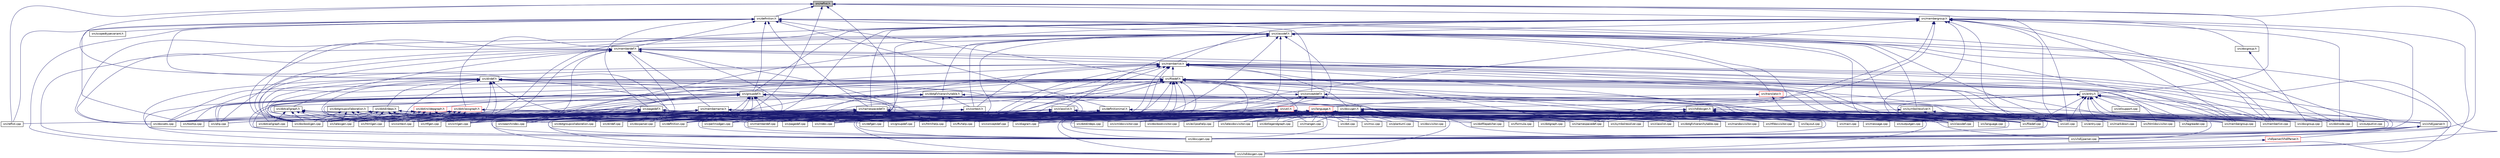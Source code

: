 digraph "src/reflist.h"
{
 // INTERACTIVE_SVG=YES
 // LATEX_PDF_SIZE
  edge [fontname="Helvetica",fontsize="10",labelfontname="Helvetica",labelfontsize="10"];
  node [fontname="Helvetica",fontsize="10",shape=record];
  Node1 [label="src/reflist.h",height=0.2,width=0.4,color="black", fillcolor="grey75", style="filled", fontcolor="black",tooltip=" "];
  Node1 -> Node2 [dir="back",color="midnightblue",fontsize="10",style="solid",fontname="Helvetica"];
  Node2 [label="src/definition.h",height=0.2,width=0.4,color="black", fillcolor="white", style="filled",URL="$df/da1/definition_8h.html",tooltip=" "];
  Node2 -> Node3 [dir="back",color="midnightblue",fontsize="10",style="solid",fontname="Helvetica"];
  Node3 [label="src/classdef.h",height=0.2,width=0.4,color="black", fillcolor="white", style="filled",URL="$d1/da6/classdef_8h.html",tooltip=" "];
  Node3 -> Node4 [dir="back",color="midnightblue",fontsize="10",style="solid",fontname="Helvetica"];
  Node4 [label="src/translator.h",height=0.2,width=0.4,color="red", fillcolor="white", style="filled",URL="$d9/df1/translator_8h.html",tooltip=" "];
  Node4 -> Node5 [dir="back",color="midnightblue",fontsize="10",style="solid",fontname="Helvetica"];
  Node5 [label="src/language.h",height=0.2,width=0.4,color="red", fillcolor="white", style="filled",URL="$d8/dce/language_8h.html",tooltip=" "];
  Node5 -> Node7 [dir="back",color="midnightblue",fontsize="10",style="solid",fontname="Helvetica"];
  Node7 [label="src/classdef.cpp",height=0.2,width=0.4,color="black", fillcolor="white", style="filled",URL="$de/d89/classdef_8cpp.html",tooltip=" "];
  Node5 -> Node8 [dir="back",color="midnightblue",fontsize="10",style="solid",fontname="Helvetica"];
  Node8 [label="src/classlist.cpp",height=0.2,width=0.4,color="black", fillcolor="white", style="filled",URL="$d6/d10/classlist_8cpp.html",tooltip=" "];
  Node5 -> Node9 [dir="back",color="midnightblue",fontsize="10",style="solid",fontname="Helvetica"];
  Node9 [label="src/conceptdef.cpp",height=0.2,width=0.4,color="black", fillcolor="white", style="filled",URL="$d8/d0a/conceptdef_8cpp.html",tooltip=" "];
  Node5 -> Node10 [dir="back",color="midnightblue",fontsize="10",style="solid",fontname="Helvetica"];
  Node10 [label="src/context.cpp",height=0.2,width=0.4,color="black", fillcolor="white", style="filled",URL="$db/d12/context_8cpp.html",tooltip=" "];
  Node5 -> Node11 [dir="back",color="midnightblue",fontsize="10",style="solid",fontname="Helvetica"];
  Node11 [label="src/definition.cpp",height=0.2,width=0.4,color="black", fillcolor="white", style="filled",URL="$d3/dea/definition_8cpp.html",tooltip=" "];
  Node5 -> Node12 [dir="back",color="midnightblue",fontsize="10",style="solid",fontname="Helvetica"];
  Node12 [label="src/dirdef.cpp",height=0.2,width=0.4,color="black", fillcolor="white", style="filled",URL="$d8/d52/dirdef_8cpp.html",tooltip=" "];
  Node5 -> Node13 [dir="back",color="midnightblue",fontsize="10",style="solid",fontname="Helvetica"];
  Node13 [label="src/docbookgen.cpp",height=0.2,width=0.4,color="black", fillcolor="white", style="filled",URL="$d8/d29/docbookgen_8cpp.html",tooltip=" "];
  Node5 -> Node14 [dir="back",color="midnightblue",fontsize="10",style="solid",fontname="Helvetica"];
  Node14 [label="src/docbookvisitor.cpp",height=0.2,width=0.4,color="black", fillcolor="white", style="filled",URL="$dc/d05/docbookvisitor_8cpp.html",tooltip=" "];
  Node5 -> Node15 [dir="back",color="midnightblue",fontsize="10",style="solid",fontname="Helvetica"];
  Node15 [label="src/docparser.cpp",height=0.2,width=0.4,color="black", fillcolor="white", style="filled",URL="$da/d17/docparser_8cpp.html",tooltip=" "];
  Node5 -> Node16 [dir="back",color="midnightblue",fontsize="10",style="solid",fontname="Helvetica"];
  Node16 [label="src/dot.cpp",height=0.2,width=0.4,color="black", fillcolor="white", style="filled",URL="$de/daa/dot_8cpp.html",tooltip=" "];
  Node5 -> Node17 [dir="back",color="midnightblue",fontsize="10",style="solid",fontname="Helvetica"];
  Node17 [label="src/dotgfxhierarchytable.cpp",height=0.2,width=0.4,color="black", fillcolor="white", style="filled",URL="$d4/d09/dotgfxhierarchytable_8cpp.html",tooltip=" "];
  Node5 -> Node18 [dir="back",color="midnightblue",fontsize="10",style="solid",fontname="Helvetica"];
  Node18 [label="src/dotlegendgraph.cpp",height=0.2,width=0.4,color="black", fillcolor="white", style="filled",URL="$d4/d33/dotlegendgraph_8cpp.html",tooltip=" "];
  Node5 -> Node19 [dir="back",color="midnightblue",fontsize="10",style="solid",fontname="Helvetica"];
  Node19 [label="src/dotnode.cpp",height=0.2,width=0.4,color="black", fillcolor="white", style="filled",URL="$df/d58/dotnode_8cpp.html",tooltip=" "];
  Node5 -> Node20 [dir="back",color="midnightblue",fontsize="10",style="solid",fontname="Helvetica"];
  Node20 [label="src/doxygen.cpp",height=0.2,width=0.4,color="black", fillcolor="white", style="filled",URL="$dc/d98/doxygen_8cpp.html",tooltip=" "];
  Node5 -> Node21 [dir="back",color="midnightblue",fontsize="10",style="solid",fontname="Helvetica"];
  Node21 [label="src/filedef.cpp",height=0.2,width=0.4,color="black", fillcolor="white", style="filled",URL="$d6/ddc/filedef_8cpp.html",tooltip=" "];
  Node5 -> Node22 [dir="back",color="midnightblue",fontsize="10",style="solid",fontname="Helvetica"];
  Node22 [label="src/ftvhelp.cpp",height=0.2,width=0.4,color="black", fillcolor="white", style="filled",URL="$db/d41/ftvhelp_8cpp.html",tooltip=" "];
  Node5 -> Node23 [dir="back",color="midnightblue",fontsize="10",style="solid",fontname="Helvetica"];
  Node23 [label="src/groupdef.cpp",height=0.2,width=0.4,color="black", fillcolor="white", style="filled",URL="$d6/d42/groupdef_8cpp.html",tooltip=" "];
  Node5 -> Node24 [dir="back",color="midnightblue",fontsize="10",style="solid",fontname="Helvetica"];
  Node24 [label="src/htmldocvisitor.cpp",height=0.2,width=0.4,color="black", fillcolor="white", style="filled",URL="$da/db0/htmldocvisitor_8cpp.html",tooltip=" "];
  Node5 -> Node25 [dir="back",color="midnightblue",fontsize="10",style="solid",fontname="Helvetica"];
  Node25 [label="src/htmlgen.cpp",height=0.2,width=0.4,color="black", fillcolor="white", style="filled",URL="$d8/d6e/htmlgen_8cpp.html",tooltip=" "];
  Node5 -> Node26 [dir="back",color="midnightblue",fontsize="10",style="solid",fontname="Helvetica"];
  Node26 [label="src/htmlhelp.cpp",height=0.2,width=0.4,color="black", fillcolor="white", style="filled",URL="$d3/d4b/htmlhelp_8cpp.html",tooltip=" "];
  Node5 -> Node27 [dir="back",color="midnightblue",fontsize="10",style="solid",fontname="Helvetica"];
  Node27 [label="src/index.cpp",height=0.2,width=0.4,color="black", fillcolor="white", style="filled",URL="$db/d14/index_8cpp.html",tooltip="This file contains functions for the various index pages."];
  Node5 -> Node28 [dir="back",color="midnightblue",fontsize="10",style="solid",fontname="Helvetica"];
  Node28 [label="src/language.cpp",height=0.2,width=0.4,color="black", fillcolor="white", style="filled",URL="$d2/d48/language_8cpp.html",tooltip=" "];
  Node5 -> Node29 [dir="back",color="midnightblue",fontsize="10",style="solid",fontname="Helvetica"];
  Node29 [label="src/latexdocvisitor.cpp",height=0.2,width=0.4,color="black", fillcolor="white", style="filled",URL="$d1/d4e/latexdocvisitor_8cpp.html",tooltip=" "];
  Node5 -> Node30 [dir="back",color="midnightblue",fontsize="10",style="solid",fontname="Helvetica"];
  Node30 [label="src/latexgen.cpp",height=0.2,width=0.4,color="black", fillcolor="white", style="filled",URL="$d4/d42/latexgen_8cpp.html",tooltip=" "];
  Node5 -> Node31 [dir="back",color="midnightblue",fontsize="10",style="solid",fontname="Helvetica"];
  Node31 [label="src/layout.cpp",height=0.2,width=0.4,color="black", fillcolor="white", style="filled",URL="$db/d16/layout_8cpp.html",tooltip=" "];
  Node5 -> Node32 [dir="back",color="midnightblue",fontsize="10",style="solid",fontname="Helvetica"];
  Node32 [label="src/mandocvisitor.cpp",height=0.2,width=0.4,color="black", fillcolor="white", style="filled",URL="$d8/dde/mandocvisitor_8cpp.html",tooltip=" "];
  Node5 -> Node33 [dir="back",color="midnightblue",fontsize="10",style="solid",fontname="Helvetica"];
  Node33 [label="src/mangen.cpp",height=0.2,width=0.4,color="black", fillcolor="white", style="filled",URL="$d7/de7/mangen_8cpp.html",tooltip=" "];
  Node5 -> Node34 [dir="back",color="midnightblue",fontsize="10",style="solid",fontname="Helvetica"];
  Node34 [label="src/memberdef.cpp",height=0.2,width=0.4,color="black", fillcolor="white", style="filled",URL="$d0/d72/memberdef_8cpp.html",tooltip=" "];
  Node5 -> Node35 [dir="back",color="midnightblue",fontsize="10",style="solid",fontname="Helvetica"];
  Node35 [label="src/membergroup.cpp",height=0.2,width=0.4,color="black", fillcolor="white", style="filled",URL="$d6/d18/membergroup_8cpp.html",tooltip=" "];
  Node5 -> Node36 [dir="back",color="midnightblue",fontsize="10",style="solid",fontname="Helvetica"];
  Node36 [label="src/memberlist.cpp",height=0.2,width=0.4,color="black", fillcolor="white", style="filled",URL="$d0/d14/memberlist_8cpp.html",tooltip=" "];
  Node5 -> Node37 [dir="back",color="midnightblue",fontsize="10",style="solid",fontname="Helvetica"];
  Node37 [label="src/namespacedef.cpp",height=0.2,width=0.4,color="black", fillcolor="white", style="filled",URL="$d7/d1c/namespacedef_8cpp.html",tooltip=" "];
  Node5 -> Node38 [dir="back",color="midnightblue",fontsize="10",style="solid",fontname="Helvetica"];
  Node38 [label="src/pagedef.cpp",height=0.2,width=0.4,color="black", fillcolor="white", style="filled",URL="$d9/db4/pagedef_8cpp.html",tooltip=" "];
  Node5 -> Node39 [dir="back",color="midnightblue",fontsize="10",style="solid",fontname="Helvetica"];
  Node39 [label="src/rtfdocvisitor.cpp",height=0.2,width=0.4,color="black", fillcolor="white", style="filled",URL="$de/d9a/rtfdocvisitor_8cpp.html",tooltip=" "];
  Node5 -> Node40 [dir="back",color="midnightblue",fontsize="10",style="solid",fontname="Helvetica"];
  Node40 [label="src/rtfgen.cpp",height=0.2,width=0.4,color="black", fillcolor="white", style="filled",URL="$d0/d9c/rtfgen_8cpp.html",tooltip=" "];
  Node5 -> Node41 [dir="back",color="midnightblue",fontsize="10",style="solid",fontname="Helvetica"];
  Node41 [label="src/searchindex.cpp",height=0.2,width=0.4,color="black", fillcolor="white", style="filled",URL="$d7/d79/searchindex_8cpp.html",tooltip=" "];
  Node5 -> Node42 [dir="back",color="midnightblue",fontsize="10",style="solid",fontname="Helvetica"];
  Node42 [label="src/util.cpp",height=0.2,width=0.4,color="black", fillcolor="white", style="filled",URL="$df/d2d/util_8cpp.html",tooltip=" "];
  Node5 -> Node43 [dir="back",color="midnightblue",fontsize="10",style="solid",fontname="Helvetica"];
  Node43 [label="src/vhdldocgen.cpp",height=0.2,width=0.4,color="black", fillcolor="white", style="filled",URL="$de/dea/vhdldocgen_8cpp.html",tooltip=" "];
  Node5 -> Node44 [dir="back",color="midnightblue",fontsize="10",style="solid",fontname="Helvetica"];
  Node44 [label="src/vhdljjparser.cpp",height=0.2,width=0.4,color="black", fillcolor="white", style="filled",URL="$d1/d86/vhdljjparser_8cpp.html",tooltip=" "];
  Node5 -> Node45 [dir="back",color="midnightblue",fontsize="10",style="solid",fontname="Helvetica"];
  Node45 [label="src/xmldocvisitor.cpp",height=0.2,width=0.4,color="black", fillcolor="white", style="filled",URL="$dd/db6/xmldocvisitor_8cpp.html",tooltip=" "];
  Node5 -> Node46 [dir="back",color="midnightblue",fontsize="10",style="solid",fontname="Helvetica"];
  Node46 [label="src/xmlgen.cpp",height=0.2,width=0.4,color="black", fillcolor="white", style="filled",URL="$d0/dc3/xmlgen_8cpp.html",tooltip=" "];
  Node4 -> Node28 [dir="back",color="midnightblue",fontsize="10",style="solid",fontname="Helvetica"];
  Node3 -> Node48 [dir="back",color="midnightblue",fontsize="10",style="solid",fontname="Helvetica"];
  Node48 [label="src/memberdef.h",height=0.2,width=0.4,color="black", fillcolor="white", style="filled",URL="$d4/d46/memberdef_8h.html",tooltip=" "];
  Node48 -> Node49 [dir="back",color="midnightblue",fontsize="10",style="solid",fontname="Helvetica"];
  Node49 [label="src/memberlist.h",height=0.2,width=0.4,color="black", fillcolor="white", style="filled",URL="$dd/d78/memberlist_8h.html",tooltip=" "];
  Node49 -> Node50 [dir="back",color="midnightblue",fontsize="10",style="solid",fontname="Helvetica"];
  Node50 [label="src/filedef.h",height=0.2,width=0.4,color="black", fillcolor="white", style="filled",URL="$d4/d3a/filedef_8h.html",tooltip=" "];
  Node50 -> Node51 [dir="back",color="midnightblue",fontsize="10",style="solid",fontname="Helvetica"];
  Node51 [label="src/conceptdef.h",height=0.2,width=0.4,color="black", fillcolor="white", style="filled",URL="$da/df1/conceptdef_8h.html",tooltip=" "];
  Node51 -> Node52 [dir="back",color="midnightblue",fontsize="10",style="solid",fontname="Helvetica"];
  Node52 [label="src/util.h",height=0.2,width=0.4,color="red", fillcolor="white", style="filled",URL="$d8/d3c/util_8h.html",tooltip="A bunch of utility functions."];
  Node52 -> Node7 [dir="back",color="midnightblue",fontsize="10",style="solid",fontname="Helvetica"];
  Node52 -> Node8 [dir="back",color="midnightblue",fontsize="10",style="solid",fontname="Helvetica"];
  Node52 -> Node9 [dir="back",color="midnightblue",fontsize="10",style="solid",fontname="Helvetica"];
  Node52 -> Node10 [dir="back",color="midnightblue",fontsize="10",style="solid",fontname="Helvetica"];
  Node52 -> Node53 [dir="back",color="midnightblue",fontsize="10",style="solid",fontname="Helvetica"];
  Node53 [label="src/defgen.cpp",height=0.2,width=0.4,color="black", fillcolor="white", style="filled",URL="$d3/d17/defgen_8cpp.html",tooltip=" "];
  Node52 -> Node11 [dir="back",color="midnightblue",fontsize="10",style="solid",fontname="Helvetica"];
  Node52 -> Node55 [dir="back",color="midnightblue",fontsize="10",style="solid",fontname="Helvetica"];
  Node55 [label="src/diagram.cpp",height=0.2,width=0.4,color="black", fillcolor="white", style="filled",URL="$da/d0d/diagram_8cpp.html",tooltip=" "];
  Node52 -> Node12 [dir="back",color="midnightblue",fontsize="10",style="solid",fontname="Helvetica"];
  Node52 -> Node13 [dir="back",color="midnightblue",fontsize="10",style="solid",fontname="Helvetica"];
  Node52 -> Node14 [dir="back",color="midnightblue",fontsize="10",style="solid",fontname="Helvetica"];
  Node52 -> Node56 [dir="back",color="midnightblue",fontsize="10",style="solid",fontname="Helvetica"];
  Node56 [label="src/docgroup.cpp",height=0.2,width=0.4,color="black", fillcolor="white", style="filled",URL="$d3/d36/docgroup_8cpp.html",tooltip=" "];
  Node52 -> Node15 [dir="back",color="midnightblue",fontsize="10",style="solid",fontname="Helvetica"];
  Node52 -> Node57 [dir="back",color="midnightblue",fontsize="10",style="solid",fontname="Helvetica"];
  Node57 [label="src/docsets.cpp",height=0.2,width=0.4,color="black", fillcolor="white", style="filled",URL="$d7/d8f/docsets_8cpp.html",tooltip=" "];
  Node52 -> Node58 [dir="back",color="midnightblue",fontsize="10",style="solid",fontname="Helvetica"];
  Node58 [label="src/docvisitor.cpp",height=0.2,width=0.4,color="black", fillcolor="white", style="filled",URL="$da/d39/docvisitor_8cpp.html",tooltip=" "];
  Node52 -> Node16 [dir="back",color="midnightblue",fontsize="10",style="solid",fontname="Helvetica"];
  Node52 -> Node59 [dir="back",color="midnightblue",fontsize="10",style="solid",fontname="Helvetica"];
  Node59 [label="src/dotcallgraph.cpp",height=0.2,width=0.4,color="black", fillcolor="white", style="filled",URL="$d4/dd5/dotcallgraph_8cpp.html",tooltip=" "];
  Node52 -> Node61 [dir="back",color="midnightblue",fontsize="10",style="solid",fontname="Helvetica"];
  Node61 [label="src/dotdirdeps.cpp",height=0.2,width=0.4,color="black", fillcolor="white", style="filled",URL="$da/d45/dotdirdeps_8cpp.html",tooltip=" "];
  Node52 -> Node62 [dir="back",color="midnightblue",fontsize="10",style="solid",fontname="Helvetica"];
  Node62 [label="src/dotfilepatcher.cpp",height=0.2,width=0.4,color="black", fillcolor="white", style="filled",URL="$d9/d92/dotfilepatcher_8cpp.html",tooltip=" "];
  Node52 -> Node17 [dir="back",color="midnightblue",fontsize="10",style="solid",fontname="Helvetica"];
  Node52 -> Node63 [dir="back",color="midnightblue",fontsize="10",style="solid",fontname="Helvetica"];
  Node63 [label="src/dotgraph.cpp",height=0.2,width=0.4,color="black", fillcolor="white", style="filled",URL="$de/d45/dotgraph_8cpp.html",tooltip=" "];
  Node52 -> Node64 [dir="back",color="midnightblue",fontsize="10",style="solid",fontname="Helvetica"];
  Node64 [label="src/dotgroupcollaboration.cpp",height=0.2,width=0.4,color="black", fillcolor="white", style="filled",URL="$d1/d86/dotgroupcollaboration_8cpp.html",tooltip=" "];
  Node52 -> Node18 [dir="back",color="midnightblue",fontsize="10",style="solid",fontname="Helvetica"];
  Node52 -> Node19 [dir="back",color="midnightblue",fontsize="10",style="solid",fontname="Helvetica"];
  Node52 -> Node20 [dir="back",color="midnightblue",fontsize="10",style="solid",fontname="Helvetica"];
  Node52 -> Node67 [dir="back",color="midnightblue",fontsize="10",style="solid",fontname="Helvetica"];
  Node67 [label="src/vhdljjparser.h",height=0.2,width=0.4,color="black", fillcolor="white", style="filled",URL="$d2/d55/vhdljjparser_8h.html",tooltip=" "];
  Node67 -> Node20 [dir="back",color="midnightblue",fontsize="10",style="solid",fontname="Helvetica"];
  Node67 -> Node43 [dir="back",color="midnightblue",fontsize="10",style="solid",fontname="Helvetica"];
  Node67 -> Node44 [dir="back",color="midnightblue",fontsize="10",style="solid",fontname="Helvetica"];
  Node67 -> Node68 [dir="back",color="midnightblue",fontsize="10",style="solid",fontname="Helvetica"];
  Node68 [label="vhdlparser/VhdlParser.h",height=0.2,width=0.4,color="red", fillcolor="white", style="filled",URL="$d5/df9/_vhdl_parser_8h.html",tooltip=" "];
  Node68 -> Node43 [dir="back",color="midnightblue",fontsize="10",style="solid",fontname="Helvetica"];
  Node52 -> Node72 [dir="back",color="midnightblue",fontsize="10",style="solid",fontname="Helvetica"];
  Node72 [label="src/eclipsehelp.cpp",height=0.2,width=0.4,color="black", fillcolor="white", style="filled",URL="$d8/d56/eclipsehelp_8cpp.html",tooltip=" "];
  Node52 -> Node74 [dir="back",color="midnightblue",fontsize="10",style="solid",fontname="Helvetica"];
  Node74 [label="src/entry.cpp",height=0.2,width=0.4,color="black", fillcolor="white", style="filled",URL="$d2/dd2/entry_8cpp.html",tooltip=" "];
  Node52 -> Node21 [dir="back",color="midnightblue",fontsize="10",style="solid",fontname="Helvetica"];
  Node52 -> Node75 [dir="back",color="midnightblue",fontsize="10",style="solid",fontname="Helvetica"];
  Node75 [label="src/formula.cpp",height=0.2,width=0.4,color="black", fillcolor="white", style="filled",URL="$d7/d5b/formula_8cpp.html",tooltip=" "];
  Node52 -> Node22 [dir="back",color="midnightblue",fontsize="10",style="solid",fontname="Helvetica"];
  Node52 -> Node23 [dir="back",color="midnightblue",fontsize="10",style="solid",fontname="Helvetica"];
  Node52 -> Node24 [dir="back",color="midnightblue",fontsize="10",style="solid",fontname="Helvetica"];
  Node52 -> Node25 [dir="back",color="midnightblue",fontsize="10",style="solid",fontname="Helvetica"];
  Node52 -> Node26 [dir="back",color="midnightblue",fontsize="10",style="solid",fontname="Helvetica"];
  Node52 -> Node27 [dir="back",color="midnightblue",fontsize="10",style="solid",fontname="Helvetica"];
  Node52 -> Node28 [dir="back",color="midnightblue",fontsize="10",style="solid",fontname="Helvetica"];
  Node52 -> Node29 [dir="back",color="midnightblue",fontsize="10",style="solid",fontname="Helvetica"];
  Node52 -> Node30 [dir="back",color="midnightblue",fontsize="10",style="solid",fontname="Helvetica"];
  Node52 -> Node31 [dir="back",color="midnightblue",fontsize="10",style="solid",fontname="Helvetica"];
  Node52 -> Node32 [dir="back",color="midnightblue",fontsize="10",style="solid",fontname="Helvetica"];
  Node52 -> Node33 [dir="back",color="midnightblue",fontsize="10",style="solid",fontname="Helvetica"];
  Node52 -> Node77 [dir="back",color="midnightblue",fontsize="10",style="solid",fontname="Helvetica"];
  Node77 [label="src/markdown.cpp",height=0.2,width=0.4,color="black", fillcolor="white", style="filled",URL="$de/d04/markdown_8cpp.html",tooltip=" "];
  Node52 -> Node34 [dir="back",color="midnightblue",fontsize="10",style="solid",fontname="Helvetica"];
  Node52 -> Node35 [dir="back",color="midnightblue",fontsize="10",style="solid",fontname="Helvetica"];
  Node52 -> Node36 [dir="back",color="midnightblue",fontsize="10",style="solid",fontname="Helvetica"];
  Node52 -> Node78 [dir="back",color="midnightblue",fontsize="10",style="solid",fontname="Helvetica"];
  Node78 [label="src/msc.cpp",height=0.2,width=0.4,color="black", fillcolor="white", style="filled",URL="$db/d33/msc_8cpp.html",tooltip=" "];
  Node52 -> Node37 [dir="back",color="midnightblue",fontsize="10",style="solid",fontname="Helvetica"];
  Node52 -> Node38 [dir="back",color="midnightblue",fontsize="10",style="solid",fontname="Helvetica"];
  Node52 -> Node79 [dir="back",color="midnightblue",fontsize="10",style="solid",fontname="Helvetica"];
  Node79 [label="src/perlmodgen.cpp",height=0.2,width=0.4,color="black", fillcolor="white", style="filled",URL="$de/dd0/perlmodgen_8cpp.html",tooltip=" "];
  Node52 -> Node80 [dir="back",color="midnightblue",fontsize="10",style="solid",fontname="Helvetica"];
  Node80 [label="src/plantuml.cpp",height=0.2,width=0.4,color="black", fillcolor="white", style="filled",URL="$d7/d5b/plantuml_8cpp.html",tooltip=" "];
  Node52 -> Node82 [dir="back",color="midnightblue",fontsize="10",style="solid",fontname="Helvetica"];
  Node82 [label="src/qhp.cpp",height=0.2,width=0.4,color="black", fillcolor="white", style="filled",URL="$d9/d45/qhp_8cpp.html",tooltip=" "];
  Node52 -> Node84 [dir="back",color="midnightblue",fontsize="10",style="solid",fontname="Helvetica"];
  Node84 [label="src/reflist.cpp",height=0.2,width=0.4,color="black", fillcolor="white", style="filled",URL="$d4/d09/reflist_8cpp.html",tooltip=" "];
  Node52 -> Node39 [dir="back",color="midnightblue",fontsize="10",style="solid",fontname="Helvetica"];
  Node52 -> Node40 [dir="back",color="midnightblue",fontsize="10",style="solid",fontname="Helvetica"];
  Node52 -> Node41 [dir="back",color="midnightblue",fontsize="10",style="solid",fontname="Helvetica"];
  Node52 -> Node86 [dir="back",color="midnightblue",fontsize="10",style="solid",fontname="Helvetica"];
  Node86 [label="src/symbolresolver.cpp",height=0.2,width=0.4,color="black", fillcolor="white", style="filled",URL="$d2/d99/symbolresolver_8cpp.html",tooltip=" "];
  Node52 -> Node87 [dir="back",color="midnightblue",fontsize="10",style="solid",fontname="Helvetica"];
  Node87 [label="src/tagreader.cpp",height=0.2,width=0.4,color="black", fillcolor="white", style="filled",URL="$d4/d7b/tagreader_8cpp.html",tooltip=" "];
  Node52 -> Node90 [dir="back",color="midnightblue",fontsize="10",style="solid",fontname="Helvetica"];
  Node90 [label="src/tooltip.cpp",height=0.2,width=0.4,color="black", fillcolor="white", style="filled",URL="$d7/d56/tooltip_8cpp.html",tooltip=" "];
  Node52 -> Node42 [dir="back",color="midnightblue",fontsize="10",style="solid",fontname="Helvetica"];
  Node52 -> Node43 [dir="back",color="midnightblue",fontsize="10",style="solid",fontname="Helvetica"];
  Node52 -> Node44 [dir="back",color="midnightblue",fontsize="10",style="solid",fontname="Helvetica"];
  Node52 -> Node45 [dir="back",color="midnightblue",fontsize="10",style="solid",fontname="Helvetica"];
  Node52 -> Node46 [dir="back",color="midnightblue",fontsize="10",style="solid",fontname="Helvetica"];
  Node51 -> Node9 [dir="back",color="midnightblue",fontsize="10",style="solid",fontname="Helvetica"];
  Node51 -> Node20 [dir="back",color="midnightblue",fontsize="10",style="solid",fontname="Helvetica"];
  Node51 -> Node21 [dir="back",color="midnightblue",fontsize="10",style="solid",fontname="Helvetica"];
  Node51 -> Node37 [dir="back",color="midnightblue",fontsize="10",style="solid",fontname="Helvetica"];
  Node50 -> Node7 [dir="back",color="midnightblue",fontsize="10",style="solid",fontname="Helvetica"];
  Node50 -> Node91 [dir="back",color="midnightblue",fontsize="10",style="solid",fontname="Helvetica"];
  Node91 [label="src/namespacedef.h",height=0.2,width=0.4,color="black", fillcolor="white", style="filled",URL="$d7/d97/namespacedef_8h.html",tooltip=" "];
  Node91 -> Node7 [dir="back",color="midnightblue",fontsize="10",style="solid",fontname="Helvetica"];
  Node91 -> Node9 [dir="back",color="midnightblue",fontsize="10",style="solid",fontname="Helvetica"];
  Node91 -> Node10 [dir="back",color="midnightblue",fontsize="10",style="solid",fontname="Helvetica"];
  Node91 -> Node53 [dir="back",color="midnightblue",fontsize="10",style="solid",fontname="Helvetica"];
  Node91 -> Node11 [dir="back",color="midnightblue",fontsize="10",style="solid",fontname="Helvetica"];
  Node91 -> Node13 [dir="back",color="midnightblue",fontsize="10",style="solid",fontname="Helvetica"];
  Node91 -> Node15 [dir="back",color="midnightblue",fontsize="10",style="solid",fontname="Helvetica"];
  Node91 -> Node57 [dir="back",color="midnightblue",fontsize="10",style="solid",fontname="Helvetica"];
  Node91 -> Node64 [dir="back",color="midnightblue",fontsize="10",style="solid",fontname="Helvetica"];
  Node91 -> Node20 [dir="back",color="midnightblue",fontsize="10",style="solid",fontname="Helvetica"];
  Node91 -> Node21 [dir="back",color="midnightblue",fontsize="10",style="solid",fontname="Helvetica"];
  Node91 -> Node23 [dir="back",color="midnightblue",fontsize="10",style="solid",fontname="Helvetica"];
  Node91 -> Node27 [dir="back",color="midnightblue",fontsize="10",style="solid",fontname="Helvetica"];
  Node91 -> Node30 [dir="back",color="midnightblue",fontsize="10",style="solid",fontname="Helvetica"];
  Node91 -> Node34 [dir="back",color="midnightblue",fontsize="10",style="solid",fontname="Helvetica"];
  Node91 -> Node35 [dir="back",color="midnightblue",fontsize="10",style="solid",fontname="Helvetica"];
  Node91 -> Node36 [dir="back",color="midnightblue",fontsize="10",style="solid",fontname="Helvetica"];
  Node91 -> Node37 [dir="back",color="midnightblue",fontsize="10",style="solid",fontname="Helvetica"];
  Node91 -> Node38 [dir="back",color="midnightblue",fontsize="10",style="solid",fontname="Helvetica"];
  Node91 -> Node79 [dir="back",color="midnightblue",fontsize="10",style="solid",fontname="Helvetica"];
  Node91 -> Node40 [dir="back",color="midnightblue",fontsize="10",style="solid",fontname="Helvetica"];
  Node91 -> Node41 [dir="back",color="midnightblue",fontsize="10",style="solid",fontname="Helvetica"];
  Node91 -> Node86 [dir="back",color="midnightblue",fontsize="10",style="solid",fontname="Helvetica"];
  Node91 -> Node42 [dir="back",color="midnightblue",fontsize="10",style="solid",fontname="Helvetica"];
  Node91 -> Node43 [dir="back",color="midnightblue",fontsize="10",style="solid",fontname="Helvetica"];
  Node91 -> Node46 [dir="back",color="midnightblue",fontsize="10",style="solid",fontname="Helvetica"];
  Node50 -> Node10 [dir="back",color="midnightblue",fontsize="10",style="solid",fontname="Helvetica"];
  Node50 -> Node92 [dir="back",color="midnightblue",fontsize="10",style="solid",fontname="Helvetica"];
  Node92 [label="src/dotincldepgraph.h",height=0.2,width=0.4,color="red", fillcolor="white", style="filled",URL="$dd/d8c/dotincldepgraph_8h.html",tooltip=" "];
  Node92 -> Node10 [dir="back",color="midnightblue",fontsize="10",style="solid",fontname="Helvetica"];
  Node92 -> Node13 [dir="back",color="midnightblue",fontsize="10",style="solid",fontname="Helvetica"];
  Node92 -> Node21 [dir="back",color="midnightblue",fontsize="10",style="solid",fontname="Helvetica"];
  Node92 -> Node25 [dir="back",color="midnightblue",fontsize="10",style="solid",fontname="Helvetica"];
  Node92 -> Node30 [dir="back",color="midnightblue",fontsize="10",style="solid",fontname="Helvetica"];
  Node92 -> Node40 [dir="back",color="midnightblue",fontsize="10",style="solid",fontname="Helvetica"];
  Node92 -> Node46 [dir="back",color="midnightblue",fontsize="10",style="solid",fontname="Helvetica"];
  Node50 -> Node53 [dir="back",color="midnightblue",fontsize="10",style="solid",fontname="Helvetica"];
  Node50 -> Node11 [dir="back",color="midnightblue",fontsize="10",style="solid",fontname="Helvetica"];
  Node50 -> Node12 [dir="back",color="midnightblue",fontsize="10",style="solid",fontname="Helvetica"];
  Node50 -> Node14 [dir="back",color="midnightblue",fontsize="10",style="solid",fontname="Helvetica"];
  Node50 -> Node15 [dir="back",color="midnightblue",fontsize="10",style="solid",fontname="Helvetica"];
  Node50 -> Node57 [dir="back",color="midnightblue",fontsize="10",style="solid",fontname="Helvetica"];
  Node50 -> Node21 [dir="back",color="midnightblue",fontsize="10",style="solid",fontname="Helvetica"];
  Node50 -> Node22 [dir="back",color="midnightblue",fontsize="10",style="solid",fontname="Helvetica"];
  Node50 -> Node23 [dir="back",color="midnightblue",fontsize="10",style="solid",fontname="Helvetica"];
  Node50 -> Node24 [dir="back",color="midnightblue",fontsize="10",style="solid",fontname="Helvetica"];
  Node50 -> Node26 [dir="back",color="midnightblue",fontsize="10",style="solid",fontname="Helvetica"];
  Node50 -> Node27 [dir="back",color="midnightblue",fontsize="10",style="solid",fontname="Helvetica"];
  Node50 -> Node29 [dir="back",color="midnightblue",fontsize="10",style="solid",fontname="Helvetica"];
  Node50 -> Node32 [dir="back",color="midnightblue",fontsize="10",style="solid",fontname="Helvetica"];
  Node50 -> Node34 [dir="back",color="midnightblue",fontsize="10",style="solid",fontname="Helvetica"];
  Node50 -> Node35 [dir="back",color="midnightblue",fontsize="10",style="solid",fontname="Helvetica"];
  Node50 -> Node36 [dir="back",color="midnightblue",fontsize="10",style="solid",fontname="Helvetica"];
  Node50 -> Node82 [dir="back",color="midnightblue",fontsize="10",style="solid",fontname="Helvetica"];
  Node50 -> Node39 [dir="back",color="midnightblue",fontsize="10",style="solid",fontname="Helvetica"];
  Node50 -> Node41 [dir="back",color="midnightblue",fontsize="10",style="solid",fontname="Helvetica"];
  Node50 -> Node87 [dir="back",color="midnightblue",fontsize="10",style="solid",fontname="Helvetica"];
  Node50 -> Node90 [dir="back",color="midnightblue",fontsize="10",style="solid",fontname="Helvetica"];
  Node50 -> Node42 [dir="back",color="midnightblue",fontsize="10",style="solid",fontname="Helvetica"];
  Node50 -> Node45 [dir="back",color="midnightblue",fontsize="10",style="solid",fontname="Helvetica"];
  Node49 -> Node93 [dir="back",color="midnightblue",fontsize="10",style="solid",fontname="Helvetica"];
  Node93 [label="src/doxygen.h",height=0.2,width=0.4,color="black", fillcolor="white", style="filled",URL="$d1/da1/doxygen_8h.html",tooltip=" "];
  Node93 -> Node7 [dir="back",color="midnightblue",fontsize="10",style="solid",fontname="Helvetica"];
  Node93 -> Node8 [dir="back",color="midnightblue",fontsize="10",style="solid",fontname="Helvetica"];
  Node93 -> Node9 [dir="back",color="midnightblue",fontsize="10",style="solid",fontname="Helvetica"];
  Node93 -> Node10 [dir="back",color="midnightblue",fontsize="10",style="solid",fontname="Helvetica"];
  Node93 -> Node53 [dir="back",color="midnightblue",fontsize="10",style="solid",fontname="Helvetica"];
  Node93 -> Node11 [dir="back",color="midnightblue",fontsize="10",style="solid",fontname="Helvetica"];
  Node93 -> Node55 [dir="back",color="midnightblue",fontsize="10",style="solid",fontname="Helvetica"];
  Node93 -> Node12 [dir="back",color="midnightblue",fontsize="10",style="solid",fontname="Helvetica"];
  Node93 -> Node13 [dir="back",color="midnightblue",fontsize="10",style="solid",fontname="Helvetica"];
  Node93 -> Node14 [dir="back",color="midnightblue",fontsize="10",style="solid",fontname="Helvetica"];
  Node93 -> Node56 [dir="back",color="midnightblue",fontsize="10",style="solid",fontname="Helvetica"];
  Node93 -> Node15 [dir="back",color="midnightblue",fontsize="10",style="solid",fontname="Helvetica"];
  Node93 -> Node57 [dir="back",color="midnightblue",fontsize="10",style="solid",fontname="Helvetica"];
  Node93 -> Node58 [dir="back",color="midnightblue",fontsize="10",style="solid",fontname="Helvetica"];
  Node93 -> Node16 [dir="back",color="midnightblue",fontsize="10",style="solid",fontname="Helvetica"];
  Node93 -> Node61 [dir="back",color="midnightblue",fontsize="10",style="solid",fontname="Helvetica"];
  Node93 -> Node62 [dir="back",color="midnightblue",fontsize="10",style="solid",fontname="Helvetica"];
  Node93 -> Node17 [dir="back",color="midnightblue",fontsize="10",style="solid",fontname="Helvetica"];
  Node93 -> Node63 [dir="back",color="midnightblue",fontsize="10",style="solid",fontname="Helvetica"];
  Node93 -> Node64 [dir="back",color="midnightblue",fontsize="10",style="solid",fontname="Helvetica"];
  Node93 -> Node18 [dir="back",color="midnightblue",fontsize="10",style="solid",fontname="Helvetica"];
  Node93 -> Node19 [dir="back",color="midnightblue",fontsize="10",style="solid",fontname="Helvetica"];
  Node93 -> Node20 [dir="back",color="midnightblue",fontsize="10",style="solid",fontname="Helvetica"];
  Node93 -> Node72 [dir="back",color="midnightblue",fontsize="10",style="solid",fontname="Helvetica"];
  Node93 -> Node74 [dir="back",color="midnightblue",fontsize="10",style="solid",fontname="Helvetica"];
  Node93 -> Node21 [dir="back",color="midnightblue",fontsize="10",style="solid",fontname="Helvetica"];
  Node93 -> Node75 [dir="back",color="midnightblue",fontsize="10",style="solid",fontname="Helvetica"];
  Node93 -> Node22 [dir="back",color="midnightblue",fontsize="10",style="solid",fontname="Helvetica"];
  Node93 -> Node23 [dir="back",color="midnightblue",fontsize="10",style="solid",fontname="Helvetica"];
  Node93 -> Node24 [dir="back",color="midnightblue",fontsize="10",style="solid",fontname="Helvetica"];
  Node93 -> Node25 [dir="back",color="midnightblue",fontsize="10",style="solid",fontname="Helvetica"];
  Node93 -> Node26 [dir="back",color="midnightblue",fontsize="10",style="solid",fontname="Helvetica"];
  Node93 -> Node27 [dir="back",color="midnightblue",fontsize="10",style="solid",fontname="Helvetica"];
  Node93 -> Node29 [dir="back",color="midnightblue",fontsize="10",style="solid",fontname="Helvetica"];
  Node93 -> Node30 [dir="back",color="midnightblue",fontsize="10",style="solid",fontname="Helvetica"];
  Node93 -> Node31 [dir="back",color="midnightblue",fontsize="10",style="solid",fontname="Helvetica"];
  Node93 -> Node94 [dir="back",color="midnightblue",fontsize="10",style="solid",fontname="Helvetica"];
  Node94 [label="src/main.cpp",height=0.2,width=0.4,color="black", fillcolor="white", style="filled",URL="$df/d0a/main_8cpp.html",tooltip="main entry point for doxygen"];
  Node93 -> Node32 [dir="back",color="midnightblue",fontsize="10",style="solid",fontname="Helvetica"];
  Node93 -> Node33 [dir="back",color="midnightblue",fontsize="10",style="solid",fontname="Helvetica"];
  Node93 -> Node77 [dir="back",color="midnightblue",fontsize="10",style="solid",fontname="Helvetica"];
  Node93 -> Node34 [dir="back",color="midnightblue",fontsize="10",style="solid",fontname="Helvetica"];
  Node93 -> Node35 [dir="back",color="midnightblue",fontsize="10",style="solid",fontname="Helvetica"];
  Node93 -> Node36 [dir="back",color="midnightblue",fontsize="10",style="solid",fontname="Helvetica"];
  Node93 -> Node95 [dir="back",color="midnightblue",fontsize="10",style="solid",fontname="Helvetica"];
  Node95 [label="src/message.cpp",height=0.2,width=0.4,color="black", fillcolor="white", style="filled",URL="$d8/d6a/message_8cpp.html",tooltip=" "];
  Node93 -> Node78 [dir="back",color="midnightblue",fontsize="10",style="solid",fontname="Helvetica"];
  Node93 -> Node37 [dir="back",color="midnightblue",fontsize="10",style="solid",fontname="Helvetica"];
  Node93 -> Node96 [dir="back",color="midnightblue",fontsize="10",style="solid",fontname="Helvetica"];
  Node96 [label="src/outputgen.cpp",height=0.2,width=0.4,color="black", fillcolor="white", style="filled",URL="$d0/d17/outputgen_8cpp.html",tooltip=" "];
  Node93 -> Node97 [dir="back",color="midnightblue",fontsize="10",style="solid",fontname="Helvetica"];
  Node97 [label="src/outputlist.cpp",height=0.2,width=0.4,color="black", fillcolor="white", style="filled",URL="$db/dd8/outputlist_8cpp.html",tooltip=" "];
  Node93 -> Node38 [dir="back",color="midnightblue",fontsize="10",style="solid",fontname="Helvetica"];
  Node93 -> Node79 [dir="back",color="midnightblue",fontsize="10",style="solid",fontname="Helvetica"];
  Node93 -> Node80 [dir="back",color="midnightblue",fontsize="10",style="solid",fontname="Helvetica"];
  Node93 -> Node82 [dir="back",color="midnightblue",fontsize="10",style="solid",fontname="Helvetica"];
  Node93 -> Node39 [dir="back",color="midnightblue",fontsize="10",style="solid",fontname="Helvetica"];
  Node93 -> Node40 [dir="back",color="midnightblue",fontsize="10",style="solid",fontname="Helvetica"];
  Node93 -> Node41 [dir="back",color="midnightblue",fontsize="10",style="solid",fontname="Helvetica"];
  Node93 -> Node86 [dir="back",color="midnightblue",fontsize="10",style="solid",fontname="Helvetica"];
  Node93 -> Node87 [dir="back",color="midnightblue",fontsize="10",style="solid",fontname="Helvetica"];
  Node93 -> Node90 [dir="back",color="midnightblue",fontsize="10",style="solid",fontname="Helvetica"];
  Node93 -> Node42 [dir="back",color="midnightblue",fontsize="10",style="solid",fontname="Helvetica"];
  Node93 -> Node43 [dir="back",color="midnightblue",fontsize="10",style="solid",fontname="Helvetica"];
  Node93 -> Node44 [dir="back",color="midnightblue",fontsize="10",style="solid",fontname="Helvetica"];
  Node93 -> Node45 [dir="back",color="midnightblue",fontsize="10",style="solid",fontname="Helvetica"];
  Node93 -> Node46 [dir="back",color="midnightblue",fontsize="10",style="solid",fontname="Helvetica"];
  Node49 -> Node7 [dir="back",color="midnightblue",fontsize="10",style="solid",fontname="Helvetica"];
  Node49 -> Node98 [dir="back",color="midnightblue",fontsize="10",style="solid",fontname="Helvetica"];
  Node98 [label="src/context.h",height=0.2,width=0.4,color="black", fillcolor="white", style="filled",URL="$dc/d1e/context_8h.html",tooltip=" "];
  Node98 -> Node10 [dir="back",color="midnightblue",fontsize="10",style="solid",fontname="Helvetica"];
  Node98 -> Node20 [dir="back",color="midnightblue",fontsize="10",style="solid",fontname="Helvetica"];
  Node49 -> Node53 [dir="back",color="midnightblue",fontsize="10",style="solid",fontname="Helvetica"];
  Node49 -> Node11 [dir="back",color="midnightblue",fontsize="10",style="solid",fontname="Helvetica"];
  Node49 -> Node13 [dir="back",color="midnightblue",fontsize="10",style="solid",fontname="Helvetica"];
  Node49 -> Node59 [dir="back",color="midnightblue",fontsize="10",style="solid",fontname="Helvetica"];
  Node49 -> Node19 [dir="back",color="midnightblue",fontsize="10",style="solid",fontname="Helvetica"];
  Node49 -> Node20 [dir="back",color="midnightblue",fontsize="10",style="solid",fontname="Helvetica"];
  Node49 -> Node21 [dir="back",color="midnightblue",fontsize="10",style="solid",fontname="Helvetica"];
  Node49 -> Node23 [dir="back",color="midnightblue",fontsize="10",style="solid",fontname="Helvetica"];
  Node49 -> Node27 [dir="back",color="midnightblue",fontsize="10",style="solid",fontname="Helvetica"];
  Node49 -> Node34 [dir="back",color="midnightblue",fontsize="10",style="solid",fontname="Helvetica"];
  Node49 -> Node35 [dir="back",color="midnightblue",fontsize="10",style="solid",fontname="Helvetica"];
  Node49 -> Node36 [dir="back",color="midnightblue",fontsize="10",style="solid",fontname="Helvetica"];
  Node49 -> Node37 [dir="back",color="midnightblue",fontsize="10",style="solid",fontname="Helvetica"];
  Node49 -> Node79 [dir="back",color="midnightblue",fontsize="10",style="solid",fontname="Helvetica"];
  Node49 -> Node42 [dir="back",color="midnightblue",fontsize="10",style="solid",fontname="Helvetica"];
  Node49 -> Node43 [dir="back",color="midnightblue",fontsize="10",style="solid",fontname="Helvetica"];
  Node49 -> Node46 [dir="back",color="midnightblue",fontsize="10",style="solid",fontname="Helvetica"];
  Node48 -> Node99 [dir="back",color="midnightblue",fontsize="10",style="solid",fontname="Helvetica"];
  Node99 [label="src/membername.h",height=0.2,width=0.4,color="black", fillcolor="white", style="filled",URL="$d7/dfc/membername_8h.html",tooltip=" "];
  Node99 -> Node7 [dir="back",color="midnightblue",fontsize="10",style="solid",fontname="Helvetica"];
  Node99 -> Node10 [dir="back",color="midnightblue",fontsize="10",style="solid",fontname="Helvetica"];
  Node99 -> Node13 [dir="back",color="midnightblue",fontsize="10",style="solid",fontname="Helvetica"];
  Node99 -> Node20 [dir="back",color="midnightblue",fontsize="10",style="solid",fontname="Helvetica"];
  Node99 -> Node23 [dir="back",color="midnightblue",fontsize="10",style="solid",fontname="Helvetica"];
  Node99 -> Node34 [dir="back",color="midnightblue",fontsize="10",style="solid",fontname="Helvetica"];
  Node99 -> Node37 [dir="back",color="midnightblue",fontsize="10",style="solid",fontname="Helvetica"];
  Node99 -> Node79 [dir="back",color="midnightblue",fontsize="10",style="solid",fontname="Helvetica"];
  Node99 -> Node41 [dir="back",color="midnightblue",fontsize="10",style="solid",fontname="Helvetica"];
  Node99 -> Node42 [dir="back",color="midnightblue",fontsize="10",style="solid",fontname="Helvetica"];
  Node99 -> Node43 [dir="back",color="midnightblue",fontsize="10",style="solid",fontname="Helvetica"];
  Node99 -> Node46 [dir="back",color="midnightblue",fontsize="10",style="solid",fontname="Helvetica"];
  Node48 -> Node100 [dir="back",color="midnightblue",fontsize="10",style="solid",fontname="Helvetica"];
  Node100 [label="src/dotcallgraph.h",height=0.2,width=0.4,color="black", fillcolor="white", style="filled",URL="$dc/dcf/dotcallgraph_8h.html",tooltip=" "];
  Node100 -> Node10 [dir="back",color="midnightblue",fontsize="10",style="solid",fontname="Helvetica"];
  Node100 -> Node13 [dir="back",color="midnightblue",fontsize="10",style="solid",fontname="Helvetica"];
  Node100 -> Node59 [dir="back",color="midnightblue",fontsize="10",style="solid",fontname="Helvetica"];
  Node100 -> Node25 [dir="back",color="midnightblue",fontsize="10",style="solid",fontname="Helvetica"];
  Node100 -> Node30 [dir="back",color="midnightblue",fontsize="10",style="solid",fontname="Helvetica"];
  Node100 -> Node34 [dir="back",color="midnightblue",fontsize="10",style="solid",fontname="Helvetica"];
  Node100 -> Node40 [dir="back",color="midnightblue",fontsize="10",style="solid",fontname="Helvetica"];
  Node48 -> Node13 [dir="back",color="midnightblue",fontsize="10",style="solid",fontname="Helvetica"];
  Node48 -> Node15 [dir="back",color="midnightblue",fontsize="10",style="solid",fontname="Helvetica"];
  Node48 -> Node57 [dir="back",color="midnightblue",fontsize="10",style="solid",fontname="Helvetica"];
  Node48 -> Node21 [dir="back",color="midnightblue",fontsize="10",style="solid",fontname="Helvetica"];
  Node48 -> Node24 [dir="back",color="midnightblue",fontsize="10",style="solid",fontname="Helvetica"];
  Node48 -> Node26 [dir="back",color="midnightblue",fontsize="10",style="solid",fontname="Helvetica"];
  Node48 -> Node34 [dir="back",color="midnightblue",fontsize="10",style="solid",fontname="Helvetica"];
  Node48 -> Node82 [dir="back",color="midnightblue",fontsize="10",style="solid",fontname="Helvetica"];
  Node48 -> Node41 [dir="back",color="midnightblue",fontsize="10",style="solid",fontname="Helvetica"];
  Node48 -> Node43 [dir="back",color="midnightblue",fontsize="10",style="solid",fontname="Helvetica"];
  Node48 -> Node46 [dir="back",color="midnightblue",fontsize="10",style="solid",fontname="Helvetica"];
  Node3 -> Node7 [dir="back",color="midnightblue",fontsize="10",style="solid",fontname="Helvetica"];
  Node3 -> Node101 [dir="back",color="midnightblue",fontsize="10",style="solid",fontname="Helvetica"];
  Node101 [label="src/classlist.h",height=0.2,width=0.4,color="black", fillcolor="white", style="filled",URL="$d2/df8/classlist_8h.html",tooltip=" "];
  Node101 -> Node7 [dir="back",color="midnightblue",fontsize="10",style="solid",fontname="Helvetica"];
  Node101 -> Node8 [dir="back",color="midnightblue",fontsize="10",style="solid",fontname="Helvetica"];
  Node101 -> Node10 [dir="back",color="midnightblue",fontsize="10",style="solid",fontname="Helvetica"];
  Node101 -> Node53 [dir="back",color="midnightblue",fontsize="10",style="solid",fontname="Helvetica"];
  Node101 -> Node55 [dir="back",color="midnightblue",fontsize="10",style="solid",fontname="Helvetica"];
  Node101 -> Node13 [dir="back",color="midnightblue",fontsize="10",style="solid",fontname="Helvetica"];
  Node101 -> Node15 [dir="back",color="midnightblue",fontsize="10",style="solid",fontname="Helvetica"];
  Node101 -> Node17 [dir="back",color="midnightblue",fontsize="10",style="solid",fontname="Helvetica"];
  Node101 -> Node64 [dir="back",color="midnightblue",fontsize="10",style="solid",fontname="Helvetica"];
  Node101 -> Node20 [dir="back",color="midnightblue",fontsize="10",style="solid",fontname="Helvetica"];
  Node101 -> Node21 [dir="back",color="midnightblue",fontsize="10",style="solid",fontname="Helvetica"];
  Node101 -> Node23 [dir="back",color="midnightblue",fontsize="10",style="solid",fontname="Helvetica"];
  Node101 -> Node27 [dir="back",color="midnightblue",fontsize="10",style="solid",fontname="Helvetica"];
  Node101 -> Node30 [dir="back",color="midnightblue",fontsize="10",style="solid",fontname="Helvetica"];
  Node101 -> Node37 [dir="back",color="midnightblue",fontsize="10",style="solid",fontname="Helvetica"];
  Node101 -> Node79 [dir="back",color="midnightblue",fontsize="10",style="solid",fontname="Helvetica"];
  Node101 -> Node40 [dir="back",color="midnightblue",fontsize="10",style="solid",fontname="Helvetica"];
  Node101 -> Node41 [dir="back",color="midnightblue",fontsize="10",style="solid",fontname="Helvetica"];
  Node101 -> Node42 [dir="back",color="midnightblue",fontsize="10",style="solid",fontname="Helvetica"];
  Node101 -> Node43 [dir="back",color="midnightblue",fontsize="10",style="solid",fontname="Helvetica"];
  Node101 -> Node46 [dir="back",color="midnightblue",fontsize="10",style="solid",fontname="Helvetica"];
  Node3 -> Node102 [dir="back",color="midnightblue",fontsize="10",style="solid",fontname="Helvetica"];
  Node102 [label="src/dotclassgraph.h",height=0.2,width=0.4,color="red", fillcolor="white", style="filled",URL="$d5/d04/dotclassgraph_8h.html",tooltip=" "];
  Node102 -> Node7 [dir="back",color="midnightblue",fontsize="10",style="solid",fontname="Helvetica"];
  Node102 -> Node10 [dir="back",color="midnightblue",fontsize="10",style="solid",fontname="Helvetica"];
  Node102 -> Node53 [dir="back",color="midnightblue",fontsize="10",style="solid",fontname="Helvetica"];
  Node102 -> Node13 [dir="back",color="midnightblue",fontsize="10",style="solid",fontname="Helvetica"];
  Node102 -> Node25 [dir="back",color="midnightblue",fontsize="10",style="solid",fontname="Helvetica"];
  Node102 -> Node30 [dir="back",color="midnightblue",fontsize="10",style="solid",fontname="Helvetica"];
  Node102 -> Node40 [dir="back",color="midnightblue",fontsize="10",style="solid",fontname="Helvetica"];
  Node102 -> Node46 [dir="back",color="midnightblue",fontsize="10",style="solid",fontname="Helvetica"];
  Node3 -> Node103 [dir="back",color="midnightblue",fontsize="10",style="solid",fontname="Helvetica"];
  Node103 [label="src/symbolresolver.h",height=0.2,width=0.4,color="black", fillcolor="white", style="filled",URL="$d9/db2/symbolresolver_8h.html",tooltip=" "];
  Node103 -> Node7 [dir="back",color="midnightblue",fontsize="10",style="solid",fontname="Helvetica"];
  Node103 -> Node20 [dir="back",color="midnightblue",fontsize="10",style="solid",fontname="Helvetica"];
  Node103 -> Node86 [dir="back",color="midnightblue",fontsize="10",style="solid",fontname="Helvetica"];
  Node103 -> Node42 [dir="back",color="midnightblue",fontsize="10",style="solid",fontname="Helvetica"];
  Node3 -> Node98 [dir="back",color="midnightblue",fontsize="10",style="solid",fontname="Helvetica"];
  Node3 -> Node104 [dir="back",color="midnightblue",fontsize="10",style="solid",fontname="Helvetica"];
  Node104 [label="src/dotgfxhierarchytable.h",height=0.2,width=0.4,color="black", fillcolor="white", style="filled",URL="$d2/de7/dotgfxhierarchytable_8h.html",tooltip=" "];
  Node104 -> Node98 [dir="back",color="midnightblue",fontsize="10",style="solid",fontname="Helvetica"];
  Node104 -> Node10 [dir="back",color="midnightblue",fontsize="10",style="solid",fontname="Helvetica"];
  Node104 -> Node17 [dir="back",color="midnightblue",fontsize="10",style="solid",fontname="Helvetica"];
  Node104 -> Node25 [dir="back",color="midnightblue",fontsize="10",style="solid",fontname="Helvetica"];
  Node104 -> Node27 [dir="back",color="midnightblue",fontsize="10",style="solid",fontname="Helvetica"];
  Node3 -> Node55 [dir="back",color="midnightblue",fontsize="10",style="solid",fontname="Helvetica"];
  Node3 -> Node13 [dir="back",color="midnightblue",fontsize="10",style="solid",fontname="Helvetica"];
  Node3 -> Node57 [dir="back",color="midnightblue",fontsize="10",style="solid",fontname="Helvetica"];
  Node3 -> Node19 [dir="back",color="midnightblue",fontsize="10",style="solid",fontname="Helvetica"];
  Node3 -> Node21 [dir="back",color="midnightblue",fontsize="10",style="solid",fontname="Helvetica"];
  Node3 -> Node22 [dir="back",color="midnightblue",fontsize="10",style="solid",fontname="Helvetica"];
  Node3 -> Node23 [dir="back",color="midnightblue",fontsize="10",style="solid",fontname="Helvetica"];
  Node3 -> Node35 [dir="back",color="midnightblue",fontsize="10",style="solid",fontname="Helvetica"];
  Node3 -> Node36 [dir="back",color="midnightblue",fontsize="10",style="solid",fontname="Helvetica"];
  Node3 -> Node37 [dir="back",color="midnightblue",fontsize="10",style="solid",fontname="Helvetica"];
  Node3 -> Node79 [dir="back",color="midnightblue",fontsize="10",style="solid",fontname="Helvetica"];
  Node3 -> Node41 [dir="back",color="midnightblue",fontsize="10",style="solid",fontname="Helvetica"];
  Node3 -> Node42 [dir="back",color="midnightblue",fontsize="10",style="solid",fontname="Helvetica"];
  Node2 -> Node51 [dir="back",color="midnightblue",fontsize="10",style="solid",fontname="Helvetica"];
  Node2 -> Node50 [dir="back",color="midnightblue",fontsize="10",style="solid",fontname="Helvetica"];
  Node2 -> Node48 [dir="back",color="midnightblue",fontsize="10",style="solid",fontname="Helvetica"];
  Node2 -> Node105 [dir="back",color="midnightblue",fontsize="10",style="solid",fontname="Helvetica"];
  Node105 [label="src/dirdef.h",height=0.2,width=0.4,color="black", fillcolor="white", style="filled",URL="$d6/d15/dirdef_8h.html",tooltip=" "];
  Node105 -> Node93 [dir="back",color="midnightblue",fontsize="10",style="solid",fontname="Helvetica"];
  Node105 -> Node106 [dir="back",color="midnightblue",fontsize="10",style="solid",fontname="Helvetica"];
  Node106 [label="src/groupdef.h",height=0.2,width=0.4,color="black", fillcolor="white", style="filled",URL="$d1/de6/groupdef_8h.html",tooltip=" "];
  Node106 -> Node7 [dir="back",color="midnightblue",fontsize="10",style="solid",fontname="Helvetica"];
  Node106 -> Node8 [dir="back",color="midnightblue",fontsize="10",style="solid",fontname="Helvetica"];
  Node106 -> Node10 [dir="back",color="midnightblue",fontsize="10",style="solid",fontname="Helvetica"];
  Node106 -> Node107 [dir="back",color="midnightblue",fontsize="10",style="solid",fontname="Helvetica"];
  Node107 [label="src/dotgroupcollaboration.h",height=0.2,width=0.4,color="black", fillcolor="white", style="filled",URL="$d7/d99/dotgroupcollaboration_8h.html",tooltip=" "];
  Node107 -> Node10 [dir="back",color="midnightblue",fontsize="10",style="solid",fontname="Helvetica"];
  Node107 -> Node13 [dir="back",color="midnightblue",fontsize="10",style="solid",fontname="Helvetica"];
  Node107 -> Node64 [dir="back",color="midnightblue",fontsize="10",style="solid",fontname="Helvetica"];
  Node107 -> Node23 [dir="back",color="midnightblue",fontsize="10",style="solid",fontname="Helvetica"];
  Node107 -> Node25 [dir="back",color="midnightblue",fontsize="10",style="solid",fontname="Helvetica"];
  Node107 -> Node30 [dir="back",color="midnightblue",fontsize="10",style="solid",fontname="Helvetica"];
  Node106 -> Node11 [dir="back",color="midnightblue",fontsize="10",style="solid",fontname="Helvetica"];
  Node106 -> Node13 [dir="back",color="midnightblue",fontsize="10",style="solid",fontname="Helvetica"];
  Node106 -> Node15 [dir="back",color="midnightblue",fontsize="10",style="solid",fontname="Helvetica"];
  Node106 -> Node57 [dir="back",color="midnightblue",fontsize="10",style="solid",fontname="Helvetica"];
  Node106 -> Node20 [dir="back",color="midnightblue",fontsize="10",style="solid",fontname="Helvetica"];
  Node106 -> Node21 [dir="back",color="midnightblue",fontsize="10",style="solid",fontname="Helvetica"];
  Node106 -> Node23 [dir="back",color="midnightblue",fontsize="10",style="solid",fontname="Helvetica"];
  Node106 -> Node26 [dir="back",color="midnightblue",fontsize="10",style="solid",fontname="Helvetica"];
  Node106 -> Node27 [dir="back",color="midnightblue",fontsize="10",style="solid",fontname="Helvetica"];
  Node106 -> Node30 [dir="back",color="midnightblue",fontsize="10",style="solid",fontname="Helvetica"];
  Node106 -> Node34 [dir="back",color="midnightblue",fontsize="10",style="solid",fontname="Helvetica"];
  Node106 -> Node35 [dir="back",color="midnightblue",fontsize="10",style="solid",fontname="Helvetica"];
  Node106 -> Node36 [dir="back",color="midnightblue",fontsize="10",style="solid",fontname="Helvetica"];
  Node106 -> Node38 [dir="back",color="midnightblue",fontsize="10",style="solid",fontname="Helvetica"];
  Node106 -> Node79 [dir="back",color="midnightblue",fontsize="10",style="solid",fontname="Helvetica"];
  Node106 -> Node82 [dir="back",color="midnightblue",fontsize="10",style="solid",fontname="Helvetica"];
  Node106 -> Node40 [dir="back",color="midnightblue",fontsize="10",style="solid",fontname="Helvetica"];
  Node106 -> Node41 [dir="back",color="midnightblue",fontsize="10",style="solid",fontname="Helvetica"];
  Node106 -> Node42 [dir="back",color="midnightblue",fontsize="10",style="solid",fontname="Helvetica"];
  Node106 -> Node43 [dir="back",color="midnightblue",fontsize="10",style="solid",fontname="Helvetica"];
  Node106 -> Node46 [dir="back",color="midnightblue",fontsize="10",style="solid",fontname="Helvetica"];
  Node105 -> Node10 [dir="back",color="midnightblue",fontsize="10",style="solid",fontname="Helvetica"];
  Node105 -> Node108 [dir="back",color="midnightblue",fontsize="10",style="solid",fontname="Helvetica"];
  Node108 [label="src/dotdirdeps.h",height=0.2,width=0.4,color="black", fillcolor="white", style="filled",URL="$d3/dcf/dotdirdeps_8h.html",tooltip=" "];
  Node108 -> Node10 [dir="back",color="midnightblue",fontsize="10",style="solid",fontname="Helvetica"];
  Node108 -> Node12 [dir="back",color="midnightblue",fontsize="10",style="solid",fontname="Helvetica"];
  Node108 -> Node13 [dir="back",color="midnightblue",fontsize="10",style="solid",fontname="Helvetica"];
  Node108 -> Node61 [dir="back",color="midnightblue",fontsize="10",style="solid",fontname="Helvetica"];
  Node108 -> Node25 [dir="back",color="midnightblue",fontsize="10",style="solid",fontname="Helvetica"];
  Node108 -> Node30 [dir="back",color="midnightblue",fontsize="10",style="solid",fontname="Helvetica"];
  Node108 -> Node40 [dir="back",color="midnightblue",fontsize="10",style="solid",fontname="Helvetica"];
  Node105 -> Node11 [dir="back",color="midnightblue",fontsize="10",style="solid",fontname="Helvetica"];
  Node105 -> Node12 [dir="back",color="midnightblue",fontsize="10",style="solid",fontname="Helvetica"];
  Node105 -> Node13 [dir="back",color="midnightblue",fontsize="10",style="solid",fontname="Helvetica"];
  Node105 -> Node20 [dir="back",color="midnightblue",fontsize="10",style="solid",fontname="Helvetica"];
  Node105 -> Node21 [dir="back",color="midnightblue",fontsize="10",style="solid",fontname="Helvetica"];
  Node105 -> Node23 [dir="back",color="midnightblue",fontsize="10",style="solid",fontname="Helvetica"];
  Node105 -> Node25 [dir="back",color="midnightblue",fontsize="10",style="solid",fontname="Helvetica"];
  Node105 -> Node27 [dir="back",color="midnightblue",fontsize="10",style="solid",fontname="Helvetica"];
  Node105 -> Node30 [dir="back",color="midnightblue",fontsize="10",style="solid",fontname="Helvetica"];
  Node105 -> Node40 [dir="back",color="midnightblue",fontsize="10",style="solid",fontname="Helvetica"];
  Node105 -> Node42 [dir="back",color="midnightblue",fontsize="10",style="solid",fontname="Helvetica"];
  Node105 -> Node46 [dir="back",color="midnightblue",fontsize="10",style="solid",fontname="Helvetica"];
  Node2 -> Node106 [dir="back",color="midnightblue",fontsize="10",style="solid",fontname="Helvetica"];
  Node2 -> Node91 [dir="back",color="midnightblue",fontsize="10",style="solid",fontname="Helvetica"];
  Node2 -> Node109 [dir="back",color="midnightblue",fontsize="10",style="solid",fontname="Helvetica"];
  Node109 [label="src/definitionimpl.h",height=0.2,width=0.4,color="black", fillcolor="white", style="filled",URL="$d2/dab/definitionimpl_8h.html",tooltip=" "];
  Node109 -> Node7 [dir="back",color="midnightblue",fontsize="10",style="solid",fontname="Helvetica"];
  Node109 -> Node9 [dir="back",color="midnightblue",fontsize="10",style="solid",fontname="Helvetica"];
  Node109 -> Node11 [dir="back",color="midnightblue",fontsize="10",style="solid",fontname="Helvetica"];
  Node109 -> Node12 [dir="back",color="midnightblue",fontsize="10",style="solid",fontname="Helvetica"];
  Node109 -> Node21 [dir="back",color="midnightblue",fontsize="10",style="solid",fontname="Helvetica"];
  Node109 -> Node23 [dir="back",color="midnightblue",fontsize="10",style="solid",fontname="Helvetica"];
  Node109 -> Node34 [dir="back",color="midnightblue",fontsize="10",style="solid",fontname="Helvetica"];
  Node109 -> Node37 [dir="back",color="midnightblue",fontsize="10",style="solid",fontname="Helvetica"];
  Node109 -> Node38 [dir="back",color="midnightblue",fontsize="10",style="solid",fontname="Helvetica"];
  Node2 -> Node110 [dir="back",color="midnightblue",fontsize="10",style="solid",fontname="Helvetica"];
  Node110 [label="src/pagedef.h",height=0.2,width=0.4,color="black", fillcolor="white", style="filled",URL="$dd/d66/pagedef_8h.html",tooltip=" "];
  Node110 -> Node10 [dir="back",color="midnightblue",fontsize="10",style="solid",fontname="Helvetica"];
  Node110 -> Node11 [dir="back",color="midnightblue",fontsize="10",style="solid",fontname="Helvetica"];
  Node110 -> Node13 [dir="back",color="midnightblue",fontsize="10",style="solid",fontname="Helvetica"];
  Node110 -> Node15 [dir="back",color="midnightblue",fontsize="10",style="solid",fontname="Helvetica"];
  Node110 -> Node64 [dir="back",color="midnightblue",fontsize="10",style="solid",fontname="Helvetica"];
  Node110 -> Node20 [dir="back",color="midnightblue",fontsize="10",style="solid",fontname="Helvetica"];
  Node110 -> Node22 [dir="back",color="midnightblue",fontsize="10",style="solid",fontname="Helvetica"];
  Node110 -> Node23 [dir="back",color="midnightblue",fontsize="10",style="solid",fontname="Helvetica"];
  Node110 -> Node25 [dir="back",color="midnightblue",fontsize="10",style="solid",fontname="Helvetica"];
  Node110 -> Node27 [dir="back",color="midnightblue",fontsize="10",style="solid",fontname="Helvetica"];
  Node110 -> Node30 [dir="back",color="midnightblue",fontsize="10",style="solid",fontname="Helvetica"];
  Node110 -> Node38 [dir="back",color="midnightblue",fontsize="10",style="solid",fontname="Helvetica"];
  Node110 -> Node79 [dir="back",color="midnightblue",fontsize="10",style="solid",fontname="Helvetica"];
  Node110 -> Node40 [dir="back",color="midnightblue",fontsize="10",style="solid",fontname="Helvetica"];
  Node110 -> Node41 [dir="back",color="midnightblue",fontsize="10",style="solid",fontname="Helvetica"];
  Node110 -> Node42 [dir="back",color="midnightblue",fontsize="10",style="solid",fontname="Helvetica"];
  Node110 -> Node46 [dir="back",color="midnightblue",fontsize="10",style="solid",fontname="Helvetica"];
  Node2 -> Node97 [dir="back",color="midnightblue",fontsize="10",style="solid",fontname="Helvetica"];
  Node2 -> Node84 [dir="back",color="midnightblue",fontsize="10",style="solid",fontname="Helvetica"];
  Node2 -> Node111 [dir="back",color="midnightblue",fontsize="10",style="solid",fontname="Helvetica"];
  Node111 [label="src/scopedtypevariant.h",height=0.2,width=0.4,color="black", fillcolor="white", style="filled",URL="$d7/d7a/scopedtypevariant_8h.html",tooltip=" "];
  Node2 -> Node90 [dir="back",color="midnightblue",fontsize="10",style="solid",fontname="Helvetica"];
  Node2 -> Node43 [dir="back",color="midnightblue",fontsize="10",style="solid",fontname="Helvetica"];
  Node2 -> Node44 [dir="back",color="midnightblue",fontsize="10",style="solid",fontname="Helvetica"];
  Node1 -> Node112 [dir="back",color="midnightblue",fontsize="10",style="solid",fontname="Helvetica"];
  Node112 [label="src/membergroup.h",height=0.2,width=0.4,color="black", fillcolor="white", style="filled",URL="$d9/d11/membergroup_8h.html",tooltip=" "];
  Node112 -> Node3 [dir="back",color="midnightblue",fontsize="10",style="solid",fontname="Helvetica"];
  Node112 -> Node49 [dir="back",color="midnightblue",fontsize="10",style="solid",fontname="Helvetica"];
  Node112 -> Node93 [dir="back",color="midnightblue",fontsize="10",style="solid",fontname="Helvetica"];
  Node112 -> Node106 [dir="back",color="midnightblue",fontsize="10",style="solid",fontname="Helvetica"];
  Node112 -> Node91 [dir="back",color="midnightblue",fontsize="10",style="solid",fontname="Helvetica"];
  Node112 -> Node7 [dir="back",color="midnightblue",fontsize="10",style="solid",fontname="Helvetica"];
  Node112 -> Node13 [dir="back",color="midnightblue",fontsize="10",style="solid",fontname="Helvetica"];
  Node112 -> Node113 [dir="back",color="midnightblue",fontsize="10",style="solid",fontname="Helvetica"];
  Node113 [label="src/docgroup.h",height=0.2,width=0.4,color="black", fillcolor="white", style="filled",URL="$d4/d32/docgroup_8h.html",tooltip=" "];
  Node113 -> Node56 [dir="back",color="midnightblue",fontsize="10",style="solid",fontname="Helvetica"];
  Node112 -> Node19 [dir="back",color="midnightblue",fontsize="10",style="solid",fontname="Helvetica"];
  Node112 -> Node20 [dir="back",color="midnightblue",fontsize="10",style="solid",fontname="Helvetica"];
  Node112 -> Node21 [dir="back",color="midnightblue",fontsize="10",style="solid",fontname="Helvetica"];
  Node112 -> Node23 [dir="back",color="midnightblue",fontsize="10",style="solid",fontname="Helvetica"];
  Node112 -> Node34 [dir="back",color="midnightblue",fontsize="10",style="solid",fontname="Helvetica"];
  Node112 -> Node35 [dir="back",color="midnightblue",fontsize="10",style="solid",fontname="Helvetica"];
  Node112 -> Node36 [dir="back",color="midnightblue",fontsize="10",style="solid",fontname="Helvetica"];
  Node112 -> Node37 [dir="back",color="midnightblue",fontsize="10",style="solid",fontname="Helvetica"];
  Node112 -> Node79 [dir="back",color="midnightblue",fontsize="10",style="solid",fontname="Helvetica"];
  Node112 -> Node42 [dir="back",color="midnightblue",fontsize="10",style="solid",fontname="Helvetica"];
  Node112 -> Node43 [dir="back",color="midnightblue",fontsize="10",style="solid",fontname="Helvetica"];
  Node112 -> Node46 [dir="back",color="midnightblue",fontsize="10",style="solid",fontname="Helvetica"];
  Node1 -> Node114 [dir="back",color="midnightblue",fontsize="10",style="solid",fontname="Helvetica"];
  Node114 [label="src/entry.h",height=0.2,width=0.4,color="black", fillcolor="white", style="filled",URL="$d1/dc6/entry_8h.html",tooltip=" "];
  Node114 -> Node7 [dir="back",color="midnightblue",fontsize="10",style="solid",fontname="Helvetica"];
  Node114 -> Node115 [dir="back",color="midnightblue",fontsize="10",style="solid",fontname="Helvetica"];
  Node115 [label="src/vhdldocgen.h",height=0.2,width=0.4,color="black", fillcolor="white", style="filled",URL="$dd/dec/vhdldocgen_8h.html",tooltip=" "];
  Node115 -> Node7 [dir="back",color="midnightblue",fontsize="10",style="solid",fontname="Helvetica"];
  Node115 -> Node8 [dir="back",color="midnightblue",fontsize="10",style="solid",fontname="Helvetica"];
  Node115 -> Node10 [dir="back",color="midnightblue",fontsize="10",style="solid",fontname="Helvetica"];
  Node115 -> Node11 [dir="back",color="midnightblue",fontsize="10",style="solid",fontname="Helvetica"];
  Node115 -> Node15 [dir="back",color="midnightblue",fontsize="10",style="solid",fontname="Helvetica"];
  Node115 -> Node17 [dir="back",color="midnightblue",fontsize="10",style="solid",fontname="Helvetica"];
  Node115 -> Node67 [dir="back",color="midnightblue",fontsize="10",style="solid",fontname="Helvetica"];
  Node115 -> Node20 [dir="back",color="midnightblue",fontsize="10",style="solid",fontname="Helvetica"];
  Node115 -> Node21 [dir="back",color="midnightblue",fontsize="10",style="solid",fontname="Helvetica"];
  Node115 -> Node23 [dir="back",color="midnightblue",fontsize="10",style="solid",fontname="Helvetica"];
  Node115 -> Node24 [dir="back",color="midnightblue",fontsize="10",style="solid",fontname="Helvetica"];
  Node115 -> Node25 [dir="back",color="midnightblue",fontsize="10",style="solid",fontname="Helvetica"];
  Node115 -> Node27 [dir="back",color="midnightblue",fontsize="10",style="solid",fontname="Helvetica"];
  Node115 -> Node28 [dir="back",color="midnightblue",fontsize="10",style="solid",fontname="Helvetica"];
  Node115 -> Node31 [dir="back",color="midnightblue",fontsize="10",style="solid",fontname="Helvetica"];
  Node115 -> Node34 [dir="back",color="midnightblue",fontsize="10",style="solid",fontname="Helvetica"];
  Node115 -> Node36 [dir="back",color="midnightblue",fontsize="10",style="solid",fontname="Helvetica"];
  Node115 -> Node37 [dir="back",color="midnightblue",fontsize="10",style="solid",fontname="Helvetica"];
  Node115 -> Node97 [dir="back",color="midnightblue",fontsize="10",style="solid",fontname="Helvetica"];
  Node115 -> Node40 [dir="back",color="midnightblue",fontsize="10",style="solid",fontname="Helvetica"];
  Node115 -> Node43 [dir="back",color="midnightblue",fontsize="10",style="solid",fontname="Helvetica"];
  Node115 -> Node44 [dir="back",color="midnightblue",fontsize="10",style="solid",fontname="Helvetica"];
  Node114 -> Node56 [dir="back",color="midnightblue",fontsize="10",style="solid",fontname="Helvetica"];
  Node114 -> Node20 [dir="back",color="midnightblue",fontsize="10",style="solid",fontname="Helvetica"];
  Node114 -> Node67 [dir="back",color="midnightblue",fontsize="10",style="solid",fontname="Helvetica"];
  Node114 -> Node74 [dir="back",color="midnightblue",fontsize="10",style="solid",fontname="Helvetica"];
  Node114 -> Node21 [dir="back",color="midnightblue",fontsize="10",style="solid",fontname="Helvetica"];
  Node114 -> Node23 [dir="back",color="midnightblue",fontsize="10",style="solid",fontname="Helvetica"];
  Node114 -> Node77 [dir="back",color="midnightblue",fontsize="10",style="solid",fontname="Helvetica"];
  Node114 -> Node35 [dir="back",color="midnightblue",fontsize="10",style="solid",fontname="Helvetica"];
  Node114 -> Node116 [dir="back",color="midnightblue",fontsize="10",style="solid",fontname="Helvetica"];
  Node116 [label="src/stlsupport.cpp",height=0.2,width=0.4,color="black", fillcolor="white", style="filled",URL="$d9/da1/stlsupport_8cpp.html",tooltip=" "];
  Node114 -> Node87 [dir="back",color="midnightblue",fontsize="10",style="solid",fontname="Helvetica"];
  Node114 -> Node42 [dir="back",color="midnightblue",fontsize="10",style="solid",fontname="Helvetica"];
  Node1 -> Node11 [dir="back",color="midnightblue",fontsize="10",style="solid",fontname="Helvetica"];
  Node1 -> Node15 [dir="back",color="midnightblue",fontsize="10",style="solid",fontname="Helvetica"];
  Node1 -> Node20 [dir="back",color="midnightblue",fontsize="10",style="solid",fontname="Helvetica"];
  Node1 -> Node38 [dir="back",color="midnightblue",fontsize="10",style="solid",fontname="Helvetica"];
  Node1 -> Node84 [dir="back",color="midnightblue",fontsize="10",style="solid",fontname="Helvetica"];
  Node1 -> Node42 [dir="back",color="midnightblue",fontsize="10",style="solid",fontname="Helvetica"];
}
